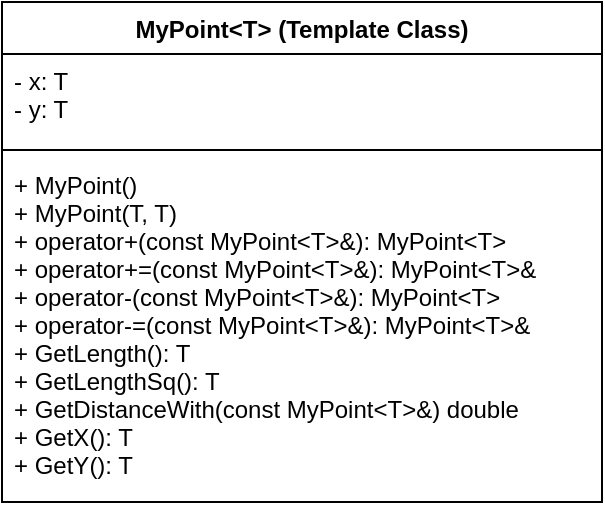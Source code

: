 <mxfile version="19.0.1" type="device"><diagram id="KJJvvbNxRTU-yRca6fDn" name="페이지-1"><mxGraphModel dx="887" dy="985" grid="1" gridSize="10" guides="1" tooltips="1" connect="1" arrows="1" fold="1" page="1" pageScale="1" pageWidth="827" pageHeight="1169" math="0" shadow="0"><root><mxCell id="0"/><mxCell id="1" parent="0"/><mxCell id="Gn8KVrlUEzGHnm3ruryu-1" value="MyPoint&lt;T&gt; (Template Class)" style="swimlane;fontStyle=1;align=center;verticalAlign=top;childLayout=stackLayout;horizontal=1;startSize=26;horizontalStack=0;resizeParent=1;resizeParentMax=0;resizeLast=0;collapsible=1;marginBottom=0;" vertex="1" parent="1"><mxGeometry x="80" y="40" width="300" height="250" as="geometry"/></mxCell><mxCell id="Gn8KVrlUEzGHnm3ruryu-2" value="- x: T&#10;- y: T" style="text;strokeColor=none;fillColor=none;align=left;verticalAlign=top;spacingLeft=4;spacingRight=4;overflow=hidden;rotatable=0;points=[[0,0.5],[1,0.5]];portConstraint=eastwest;" vertex="1" parent="Gn8KVrlUEzGHnm3ruryu-1"><mxGeometry y="26" width="300" height="44" as="geometry"/></mxCell><mxCell id="Gn8KVrlUEzGHnm3ruryu-3" value="" style="line;strokeWidth=1;fillColor=none;align=left;verticalAlign=middle;spacingTop=-1;spacingLeft=3;spacingRight=3;rotatable=0;labelPosition=right;points=[];portConstraint=eastwest;" vertex="1" parent="Gn8KVrlUEzGHnm3ruryu-1"><mxGeometry y="70" width="300" height="8" as="geometry"/></mxCell><mxCell id="Gn8KVrlUEzGHnm3ruryu-4" value="+ MyPoint()&#10;+ MyPoint(T, T)&#10;+ operator+(const MyPoint&lt;T&gt;&amp;): MyPoint&lt;T&gt;&#10;+ operator+=(const MyPoint&lt;T&gt;&amp;): MyPoint&lt;T&gt;&amp;&#10;+ operator-(const MyPoint&lt;T&gt;&amp;): MyPoint&lt;T&gt;&#10;+ operator-=(const MyPoint&lt;T&gt;&amp;): MyPoint&lt;T&gt;&amp;&#10;+ GetLength(): T&#10;+ GetLengthSq(): T&#10;+ GetDistanceWith(const MyPoint&lt;T&gt;&amp;) double&#10;+ GetX(): T&#10;+ GetY(): T&#10;" style="text;strokeColor=none;fillColor=none;align=left;verticalAlign=top;spacingLeft=4;spacingRight=4;overflow=hidden;rotatable=0;points=[[0,0.5],[1,0.5]];portConstraint=eastwest;" vertex="1" parent="Gn8KVrlUEzGHnm3ruryu-1"><mxGeometry y="78" width="300" height="172" as="geometry"/></mxCell></root></mxGraphModel></diagram></mxfile>